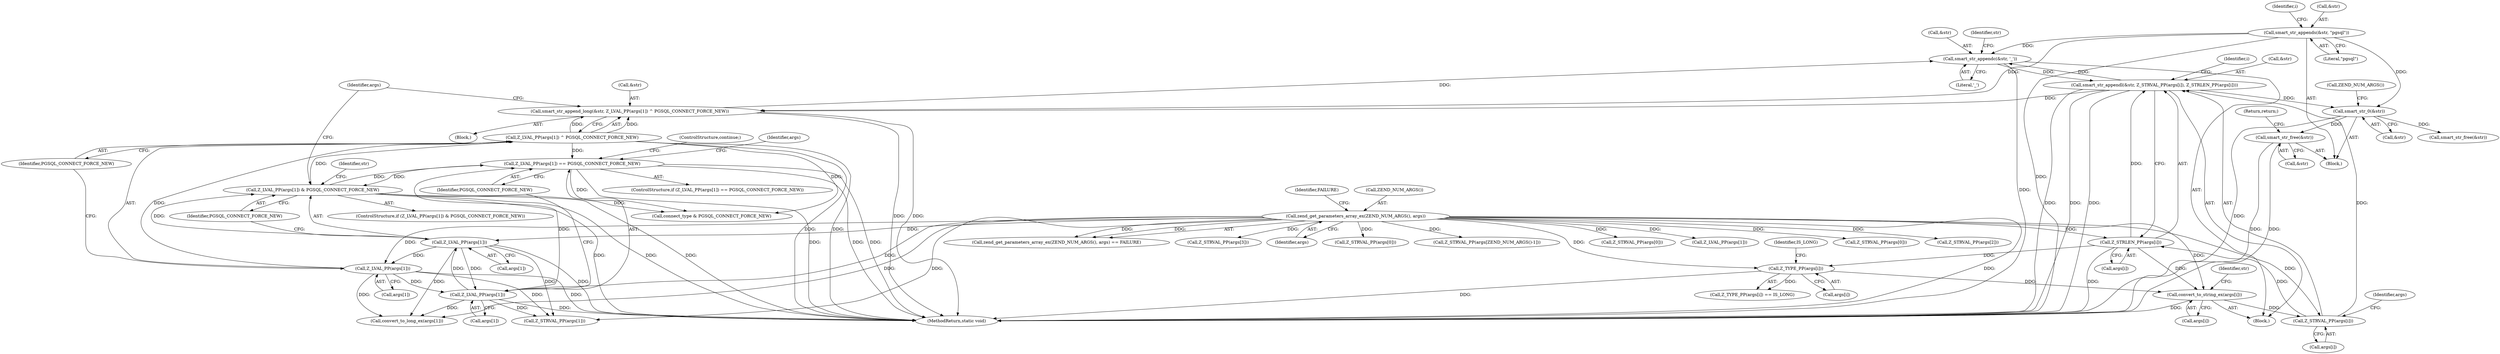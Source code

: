 digraph "0_php_4435b9142ff9813845d5c97ab29a5d637bedb257_5@API" {
"1000953" [label="(Call,smart_str_free(&str))"];
"1000425" [label="(Call,smart_str_0(&str))"];
"1000349" [label="(Call,smart_str_appends(&str, \"pgsql\"))"];
"1000414" [label="(Call,smart_str_appendl(&str, Z_STRVAL_PP(args[i]), Z_STRLEN_PP(args[i])))"];
"1000410" [label="(Call,smart_str_appendc(&str, '_'))"];
"1000397" [label="(Call,smart_str_append_long(&str, Z_LVAL_PP(args[1]) ^ PGSQL_CONNECT_FORCE_NEW))"];
"1000400" [label="(Call,Z_LVAL_PP(args[1]) ^ PGSQL_CONNECT_FORCE_NEW)"];
"1000401" [label="(Call,Z_LVAL_PP(args[1]))"];
"1000391" [label="(Call,Z_LVAL_PP(args[1]))"];
"1000381" [label="(Call,Z_LVAL_PP(args[1]))"];
"1000343" [label="(Call,zend_get_parameters_array_ex(ZEND_NUM_ARGS(), args))"];
"1000390" [label="(Call,Z_LVAL_PP(args[1]) & PGSQL_CONNECT_FORCE_NEW)"];
"1000380" [label="(Call,Z_LVAL_PP(args[1]) == PGSQL_CONNECT_FORCE_NEW)"];
"1000417" [label="(Call,Z_STRVAL_PP(args[i]))"];
"1000406" [label="(Call,convert_to_string_ex(args[i]))"];
"1000421" [label="(Call,Z_STRLEN_PP(args[i]))"];
"1000373" [label="(Call,Z_TYPE_PP(args[i]))"];
"1000396" [label="(Block,)"];
"1000465" [label="(Call,Z_STRVAL_PP(args[0]))"];
"1000381" [label="(Call,Z_LVAL_PP(args[1]))"];
"1000391" [label="(Call,Z_LVAL_PP(args[1]))"];
"1000344" [label="(Call,ZEND_NUM_ARGS())"];
"1000373" [label="(Call,Z_TYPE_PP(args[i]))"];
"1000457" [label="(Call,Z_LVAL_PP(args[1]))"];
"1000418" [label="(Call,args[i])"];
"1000417" [label="(Call,Z_STRVAL_PP(args[i]))"];
"1000412" [label="(Identifier,str)"];
"1000408" [label="(Identifier,args)"];
"1000387" [label="(ControlStructure,continue;)"];
"1000405" [label="(Identifier,PGSQL_CONNECT_FORCE_NEW)"];
"1000954" [label="(Call,&str)"];
"1000346" [label="(Identifier,FAILURE)"];
"1000395" [label="(Identifier,PGSQL_CONNECT_FORCE_NEW)"];
"1000447" [label="(Call,Z_STRVAL_PP(args[0]))"];
"1000374" [label="(Call,args[i])"];
"1000422" [label="(Call,args[i])"];
"1000421" [label="(Call,Z_STRLEN_PP(args[i]))"];
"1000411" [label="(Call,&str)"];
"1000958" [label="(Call,smart_str_free(&str))"];
"1000397" [label="(Call,smart_str_append_long(&str, Z_LVAL_PP(args[1]) ^ PGSQL_CONNECT_FORCE_NEW))"];
"1000349" [label="(Call,smart_str_appends(&str, \"pgsql\"))"];
"1000355" [label="(Identifier,i)"];
"1000471" [label="(Call,Z_STRVAL_PP(args[1]))"];
"1000496" [label="(Call,Z_STRVAL_PP(args[2]))"];
"1000406" [label="(Call,convert_to_string_ex(args[i]))"];
"1000377" [label="(Identifier,IS_LONG)"];
"1000415" [label="(Call,&str)"];
"1000382" [label="(Call,args[1])"];
"1000297" [label="(Block,)"];
"1000401" [label="(Call,Z_LVAL_PP(args[1]))"];
"1000956" [label="(Return,return;)"];
"1000953" [label="(Call,smart_str_free(&str))"];
"1000425" [label="(Call,smart_str_0(&str))"];
"1000413" [label="(Literal,'_')"];
"1000342" [label="(Call,zend_get_parameters_array_ex(ZEND_NUM_ARGS(), args) == FAILURE)"];
"1000407" [label="(Call,args[i])"];
"1000962" [label="(MethodReturn,static void)"];
"1000423" [label="(Identifier,args)"];
"1000414" [label="(Call,smart_str_appendl(&str, Z_STRVAL_PP(args[i]), Z_STRLEN_PP(args[i])))"];
"1000398" [label="(Call,&str)"];
"1000489" [label="(Call,Z_STRVAL_PP(args[3]))"];
"1000345" [label="(Identifier,args)"];
"1000393" [label="(Identifier,args)"];
"1000430" [label="(Call,ZEND_NUM_ARGS())"];
"1000392" [label="(Call,args[1])"];
"1000399" [label="(Identifier,str)"];
"1000390" [label="(Call,Z_LVAL_PP(args[1]) & PGSQL_CONNECT_FORCE_NEW)"];
"1000410" [label="(Call,smart_str_appendc(&str, '_'))"];
"1000352" [label="(Literal,\"pgsql\")"];
"1000380" [label="(Call,Z_LVAL_PP(args[1]) == PGSQL_CONNECT_FORCE_NEW)"];
"1000389" [label="(ControlStructure,if (Z_LVAL_PP(args[1]) & PGSQL_CONNECT_FORCE_NEW))"];
"1000451" [label="(Call,convert_to_long_ex(args[1]))"];
"1000343" [label="(Call,zend_get_parameters_array_ex(ZEND_NUM_ARGS(), args))"];
"1000761" [label="(Call,connect_type & PGSQL_CONNECT_FORCE_NEW)"];
"1000402" [label="(Call,args[1])"];
"1000435" [label="(Call,Z_STRVAL_PP(args[0]))"];
"1000361" [label="(Identifier,i)"];
"1000416" [label="(Identifier,str)"];
"1000385" [label="(Identifier,PGSQL_CONNECT_FORCE_NEW)"];
"1000477" [label="(Call,Z_STRVAL_PP(args[ZEND_NUM_ARGS()-1]))"];
"1000379" [label="(ControlStructure,if (Z_LVAL_PP(args[1]) == PGSQL_CONNECT_FORCE_NEW))"];
"1000426" [label="(Call,&str)"];
"1000362" [label="(Block,)"];
"1000372" [label="(Call,Z_TYPE_PP(args[i]) == IS_LONG)"];
"1000350" [label="(Call,&str)"];
"1000400" [label="(Call,Z_LVAL_PP(args[1]) ^ PGSQL_CONNECT_FORCE_NEW)"];
"1000953" -> "1000297"  [label="AST: "];
"1000953" -> "1000954"  [label="CFG: "];
"1000954" -> "1000953"  [label="AST: "];
"1000956" -> "1000953"  [label="CFG: "];
"1000953" -> "1000962"  [label="DDG: "];
"1000953" -> "1000962"  [label="DDG: "];
"1000425" -> "1000953"  [label="DDG: "];
"1000425" -> "1000297"  [label="AST: "];
"1000425" -> "1000426"  [label="CFG: "];
"1000426" -> "1000425"  [label="AST: "];
"1000430" -> "1000425"  [label="CFG: "];
"1000425" -> "1000962"  [label="DDG: "];
"1000349" -> "1000425"  [label="DDG: "];
"1000414" -> "1000425"  [label="DDG: "];
"1000425" -> "1000958"  [label="DDG: "];
"1000349" -> "1000297"  [label="AST: "];
"1000349" -> "1000352"  [label="CFG: "];
"1000350" -> "1000349"  [label="AST: "];
"1000352" -> "1000349"  [label="AST: "];
"1000355" -> "1000349"  [label="CFG: "];
"1000349" -> "1000962"  [label="DDG: "];
"1000349" -> "1000397"  [label="DDG: "];
"1000349" -> "1000410"  [label="DDG: "];
"1000414" -> "1000362"  [label="AST: "];
"1000414" -> "1000421"  [label="CFG: "];
"1000415" -> "1000414"  [label="AST: "];
"1000417" -> "1000414"  [label="AST: "];
"1000421" -> "1000414"  [label="AST: "];
"1000361" -> "1000414"  [label="CFG: "];
"1000414" -> "1000962"  [label="DDG: "];
"1000414" -> "1000962"  [label="DDG: "];
"1000414" -> "1000962"  [label="DDG: "];
"1000414" -> "1000397"  [label="DDG: "];
"1000414" -> "1000410"  [label="DDG: "];
"1000410" -> "1000414"  [label="DDG: "];
"1000417" -> "1000414"  [label="DDG: "];
"1000421" -> "1000414"  [label="DDG: "];
"1000410" -> "1000362"  [label="AST: "];
"1000410" -> "1000413"  [label="CFG: "];
"1000411" -> "1000410"  [label="AST: "];
"1000413" -> "1000410"  [label="AST: "];
"1000416" -> "1000410"  [label="CFG: "];
"1000410" -> "1000962"  [label="DDG: "];
"1000397" -> "1000410"  [label="DDG: "];
"1000397" -> "1000396"  [label="AST: "];
"1000397" -> "1000400"  [label="CFG: "];
"1000398" -> "1000397"  [label="AST: "];
"1000400" -> "1000397"  [label="AST: "];
"1000408" -> "1000397"  [label="CFG: "];
"1000397" -> "1000962"  [label="DDG: "];
"1000397" -> "1000962"  [label="DDG: "];
"1000400" -> "1000397"  [label="DDG: "];
"1000400" -> "1000397"  [label="DDG: "];
"1000400" -> "1000405"  [label="CFG: "];
"1000401" -> "1000400"  [label="AST: "];
"1000405" -> "1000400"  [label="AST: "];
"1000400" -> "1000962"  [label="DDG: "];
"1000400" -> "1000962"  [label="DDG: "];
"1000400" -> "1000380"  [label="DDG: "];
"1000401" -> "1000400"  [label="DDG: "];
"1000390" -> "1000400"  [label="DDG: "];
"1000400" -> "1000761"  [label="DDG: "];
"1000401" -> "1000402"  [label="CFG: "];
"1000402" -> "1000401"  [label="AST: "];
"1000405" -> "1000401"  [label="CFG: "];
"1000401" -> "1000962"  [label="DDG: "];
"1000401" -> "1000381"  [label="DDG: "];
"1000391" -> "1000401"  [label="DDG: "];
"1000343" -> "1000401"  [label="DDG: "];
"1000401" -> "1000451"  [label="DDG: "];
"1000401" -> "1000471"  [label="DDG: "];
"1000391" -> "1000390"  [label="AST: "];
"1000391" -> "1000392"  [label="CFG: "];
"1000392" -> "1000391"  [label="AST: "];
"1000395" -> "1000391"  [label="CFG: "];
"1000391" -> "1000962"  [label="DDG: "];
"1000391" -> "1000381"  [label="DDG: "];
"1000391" -> "1000390"  [label="DDG: "];
"1000381" -> "1000391"  [label="DDG: "];
"1000343" -> "1000391"  [label="DDG: "];
"1000391" -> "1000451"  [label="DDG: "];
"1000391" -> "1000471"  [label="DDG: "];
"1000381" -> "1000380"  [label="AST: "];
"1000381" -> "1000382"  [label="CFG: "];
"1000382" -> "1000381"  [label="AST: "];
"1000385" -> "1000381"  [label="CFG: "];
"1000381" -> "1000962"  [label="DDG: "];
"1000381" -> "1000380"  [label="DDG: "];
"1000343" -> "1000381"  [label="DDG: "];
"1000381" -> "1000451"  [label="DDG: "];
"1000381" -> "1000471"  [label="DDG: "];
"1000343" -> "1000342"  [label="AST: "];
"1000343" -> "1000345"  [label="CFG: "];
"1000344" -> "1000343"  [label="AST: "];
"1000345" -> "1000343"  [label="AST: "];
"1000346" -> "1000343"  [label="CFG: "];
"1000343" -> "1000962"  [label="DDG: "];
"1000343" -> "1000342"  [label="DDG: "];
"1000343" -> "1000342"  [label="DDG: "];
"1000343" -> "1000373"  [label="DDG: "];
"1000343" -> "1000406"  [label="DDG: "];
"1000343" -> "1000417"  [label="DDG: "];
"1000343" -> "1000421"  [label="DDG: "];
"1000343" -> "1000435"  [label="DDG: "];
"1000343" -> "1000447"  [label="DDG: "];
"1000343" -> "1000451"  [label="DDG: "];
"1000343" -> "1000457"  [label="DDG: "];
"1000343" -> "1000465"  [label="DDG: "];
"1000343" -> "1000471"  [label="DDG: "];
"1000343" -> "1000477"  [label="DDG: "];
"1000343" -> "1000489"  [label="DDG: "];
"1000343" -> "1000496"  [label="DDG: "];
"1000390" -> "1000389"  [label="AST: "];
"1000390" -> "1000395"  [label="CFG: "];
"1000395" -> "1000390"  [label="AST: "];
"1000399" -> "1000390"  [label="CFG: "];
"1000408" -> "1000390"  [label="CFG: "];
"1000390" -> "1000962"  [label="DDG: "];
"1000390" -> "1000962"  [label="DDG: "];
"1000390" -> "1000962"  [label="DDG: "];
"1000390" -> "1000380"  [label="DDG: "];
"1000380" -> "1000390"  [label="DDG: "];
"1000390" -> "1000761"  [label="DDG: "];
"1000380" -> "1000379"  [label="AST: "];
"1000380" -> "1000385"  [label="CFG: "];
"1000385" -> "1000380"  [label="AST: "];
"1000387" -> "1000380"  [label="CFG: "];
"1000393" -> "1000380"  [label="CFG: "];
"1000380" -> "1000962"  [label="DDG: "];
"1000380" -> "1000962"  [label="DDG: "];
"1000380" -> "1000962"  [label="DDG: "];
"1000380" -> "1000761"  [label="DDG: "];
"1000417" -> "1000418"  [label="CFG: "];
"1000418" -> "1000417"  [label="AST: "];
"1000423" -> "1000417"  [label="CFG: "];
"1000406" -> "1000417"  [label="DDG: "];
"1000417" -> "1000421"  [label="DDG: "];
"1000406" -> "1000362"  [label="AST: "];
"1000406" -> "1000407"  [label="CFG: "];
"1000407" -> "1000406"  [label="AST: "];
"1000412" -> "1000406"  [label="CFG: "];
"1000406" -> "1000962"  [label="DDG: "];
"1000421" -> "1000406"  [label="DDG: "];
"1000373" -> "1000406"  [label="DDG: "];
"1000421" -> "1000422"  [label="CFG: "];
"1000422" -> "1000421"  [label="AST: "];
"1000421" -> "1000962"  [label="DDG: "];
"1000421" -> "1000373"  [label="DDG: "];
"1000373" -> "1000372"  [label="AST: "];
"1000373" -> "1000374"  [label="CFG: "];
"1000374" -> "1000373"  [label="AST: "];
"1000377" -> "1000373"  [label="CFG: "];
"1000373" -> "1000962"  [label="DDG: "];
"1000373" -> "1000372"  [label="DDG: "];
}
